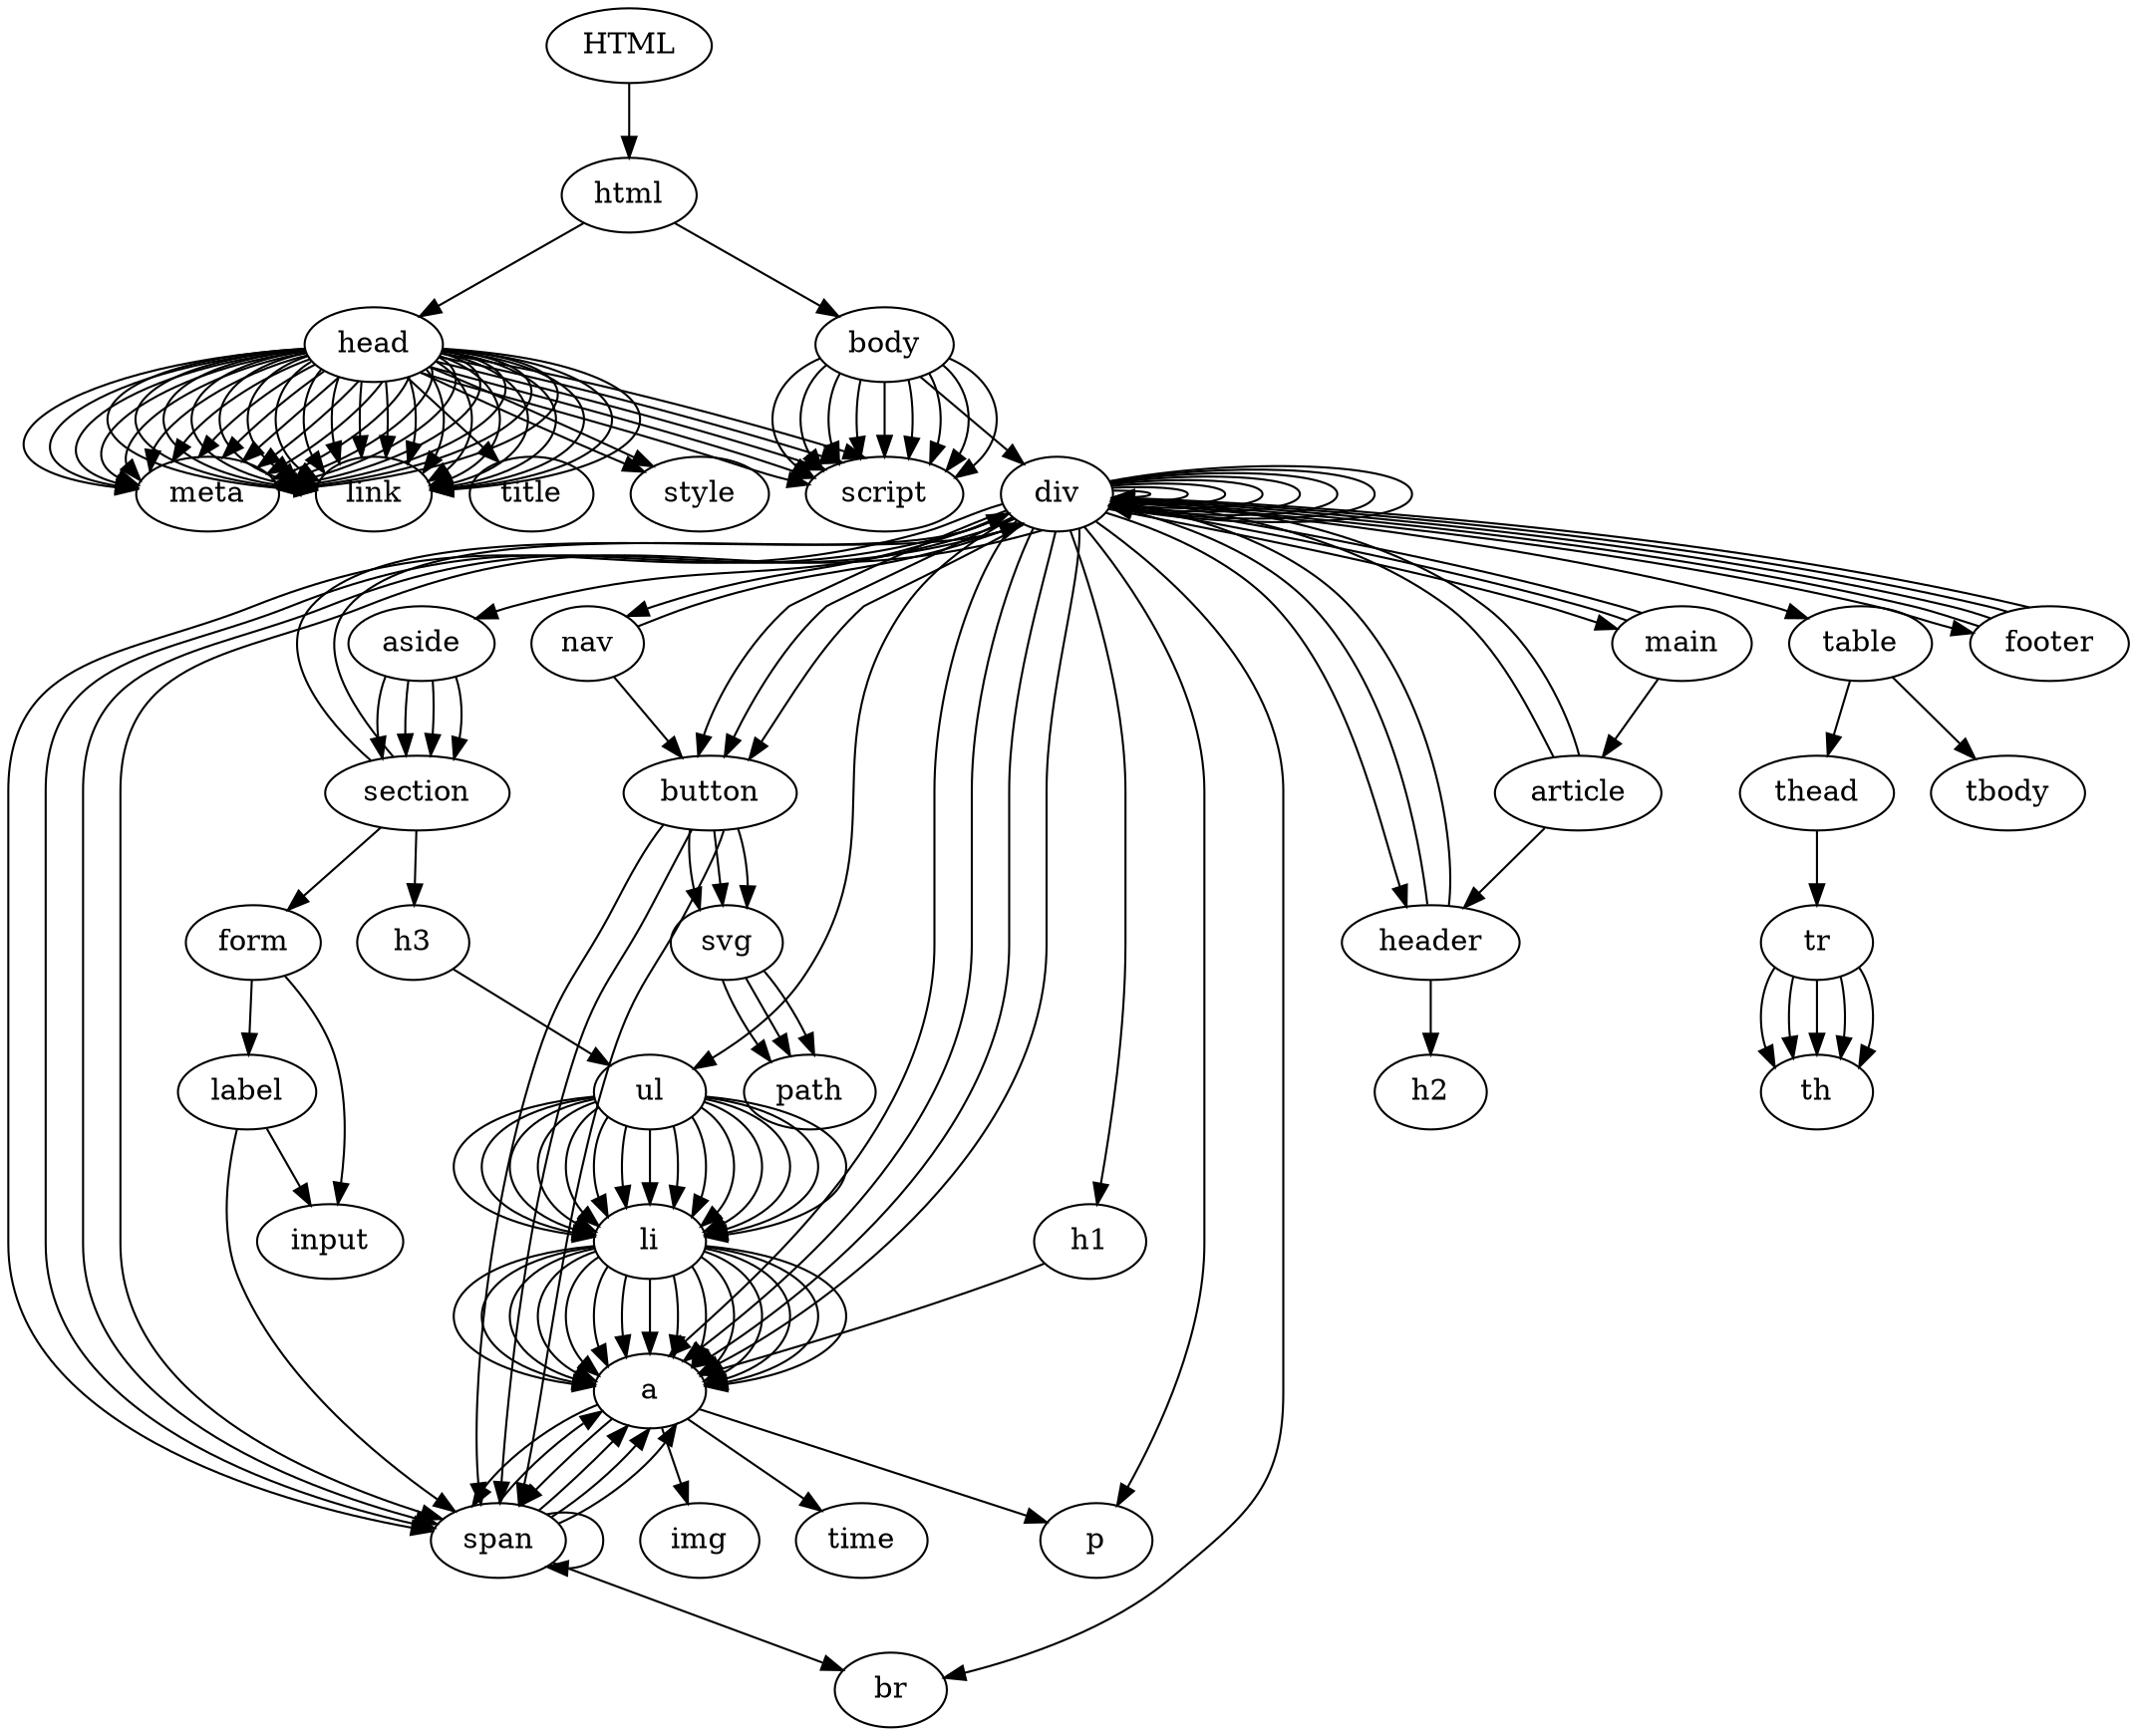 // DOM Tree
digraph {
	root [label=HTML]
	html [label=html]
	root -> html
	head [label=head]
	html -> head
	meta [label=meta]
	head -> meta
	meta [label=meta]
	head -> meta
	link [label=link]
	head -> link
	link [label=link]
	head -> link
	link [label=link]
	head -> link
	link [label=link]
	head -> link
	link [label=link]
	head -> link
	link [label=link]
	head -> link
	meta [label=meta]
	head -> meta
	meta [label=meta]
	head -> meta
	meta [label=meta]
	head -> meta
	link [label=link]
	head -> link
	script [label=script]
	head -> script
	script [label=script]
	head -> script
	script [label=script]
	head -> script
	meta [label=meta]
	head -> meta
	meta [label=meta]
	head -> meta
	meta [label=meta]
	head -> meta
	meta [label=meta]
	head -> meta
	meta [label=meta]
	head -> meta
	meta [label=meta]
	head -> meta
	meta [label=meta]
	head -> meta
	meta [label=meta]
	head -> meta
	meta [label=meta]
	head -> meta
	meta [label=meta]
	head -> meta
	meta [label=meta]
	head -> meta
	meta [label=meta]
	head -> meta
	meta [label=meta]
	head -> meta
	title [label=title]
	head -> title
	meta [label=meta]
	head -> meta
	style [label=style]
	head -> style
	style [label=style]
	head -> style
	link [label=link]
	head -> link
	link [label=link]
	head -> link
	link [label=link]
	head -> link
	link [label=link]
	head -> link
	script [label=script]
	head -> script
	link [label=link]
	head -> link
	link [label=link]
	head -> link
	link [label=link]
	head -> link
	link [label=link]
	head -> link
	link [label=link]
	head -> link
	link [label=link]
	head -> link
	link [label=link]
	head -> link
	link [label=link]
	head -> link
	link [label=link]
	head -> link
	script [label=script]
	head -> script
	body [label=body]
	html -> body
	div [label=div]
	body -> div
	a [label=a]
	div -> a
	div [label=div]
	div -> div
	span [label=span]
	div -> span
	span [label=span]
	div -> span
	header [label=header]
	div -> header
	div [label=div]
	header -> div
	div [label=div]
	div -> div
	div [label=div]
	div -> div
	h1 [label=h1]
	div -> h1
	a [label=a]
	h1 -> a
	span [label=span]
	a -> span
	nav [label=nav]
	div -> nav
	button [label=button]
	nav -> button
	div [label=div]
	nav -> div
	ul [label=ul]
	div -> ul
	li [label=li]
	ul -> li
	a [label=a]
	li -> a
	li [label=li]
	ul -> li
	a [label=a]
	li -> a
	li [label=li]
	ul -> li
	a [label=a]
	li -> a
	li [label=li]
	ul -> li
	a [label=a]
	li -> a
	li [label=li]
	ul -> li
	a [label=a]
	li -> a
	div [label=div]
	div -> div
	div [label=div]
	div -> div
	main [label=main]
	div -> main
	div [label=div]
	main -> div
	article [label=article]
	main -> article
	div [label=div]
	article -> div
	a [label=a]
	div -> a
	header [label=header]
	article -> header
	h2 [label=h2]
	header -> h2
	div [label=div]
	header -> div
	span [label=span]
	div -> span
	a [label=a]
	span -> a
	time [label=time]
	a -> time
	div [label=div]
	article -> div
	p [label=p]
	div -> p
	table [label=table]
	div -> table
	thead [label=thead]
	table -> thead
	tr [label=tr]
	thead -> tr
	th [label=th]
	tr -> th
	th [label=th]
	tr -> th
	th [label=th]
	tr -> th
	th [label=th]
	tr -> th
	th [label=th]
	tr -> th
	tbody [label=tbody]
	table -> tbody
	div [label=div]
	main -> div
	aside [label=aside]
	div -> aside
	section [label=section]
	aside -> section
	form [label=form]
	section -> form
	label [label=label]
	form -> label
	span [label=span]
	label -> span
	input [label=input]
	label -> input
	input [label=input]
	form -> input
	section [label=section]
	aside -> section
	div [label=div]
	section -> div
	div [label=div]
	div -> div
	section [label=section]
	aside -> section
	h3 [label=h3]
	section -> h3
	ul [label=ul]
	h3 -> ul
	li [label=li]
	ul -> li
	a [label=a]
	li -> a
	li [label=li]
	ul -> li
	a [label=a]
	li -> a
	li [label=li]
	ul -> li
	a [label=a]
	li -> a
	li [label=li]
	ul -> li
	a [label=a]
	li -> a
	li [label=li]
	ul -> li
	a [label=a]
	li -> a
	li [label=li]
	ul -> li
	a [label=a]
	li -> a
	li [label=li]
	ul -> li
	a [label=a]
	li -> a
	li [label=li]
	ul -> li
	a [label=a]
	li -> a
	li [label=li]
	ul -> li
	a [label=a]
	li -> a
	li [label=li]
	ul -> li
	a [label=a]
	li -> a
	section [label=section]
	aside -> section
	div [label=div]
	section -> div
	div [label=div]
	div -> div
	div [label=div]
	div -> div
	a [label=a]
	div -> a
	img [label=img]
	a -> img
	p [label=p]
	a -> p
	footer [label=footer]
	div -> footer
	div [label=div]
	footer -> div
	a [label=a]
	div -> a
	span [label=span]
	a -> span
	div [label=div]
	footer -> div
	div [label=div]
	footer -> div
	button [label=button]
	div -> button
	svg [label=svg]
	button -> svg
	path [label=path]
	svg -> path
	span [label=span]
	button -> span
	button [label=button]
	div -> button
	svg [label=svg]
	button -> svg
	path [label=path]
	svg -> path
	span [label=span]
	button -> span
	button [label=button]
	div -> button
	svg [label=svg]
	button -> svg
	path [label=path]
	svg -> path
	span [label=span]
	button -> span
	div [label=div]
	footer -> div
	br [label=br]
	div -> br
	span [label=span]
	div -> span
	a [label=a]
	span -> a
	span [label=span]
	span -> span
	a [label=a]
	span -> a
	br [label=br]
	span -> br
	a [label=a]
	span -> a
	script [label=script]
	body -> script
	script [label=script]
	body -> script
	script [label=script]
	body -> script
	script [label=script]
	body -> script
	script [label=script]
	body -> script
	script [label=script]
	body -> script
	script [label=script]
	body -> script
	script [label=script]
	body -> script
	script [label=script]
	body -> script
}
